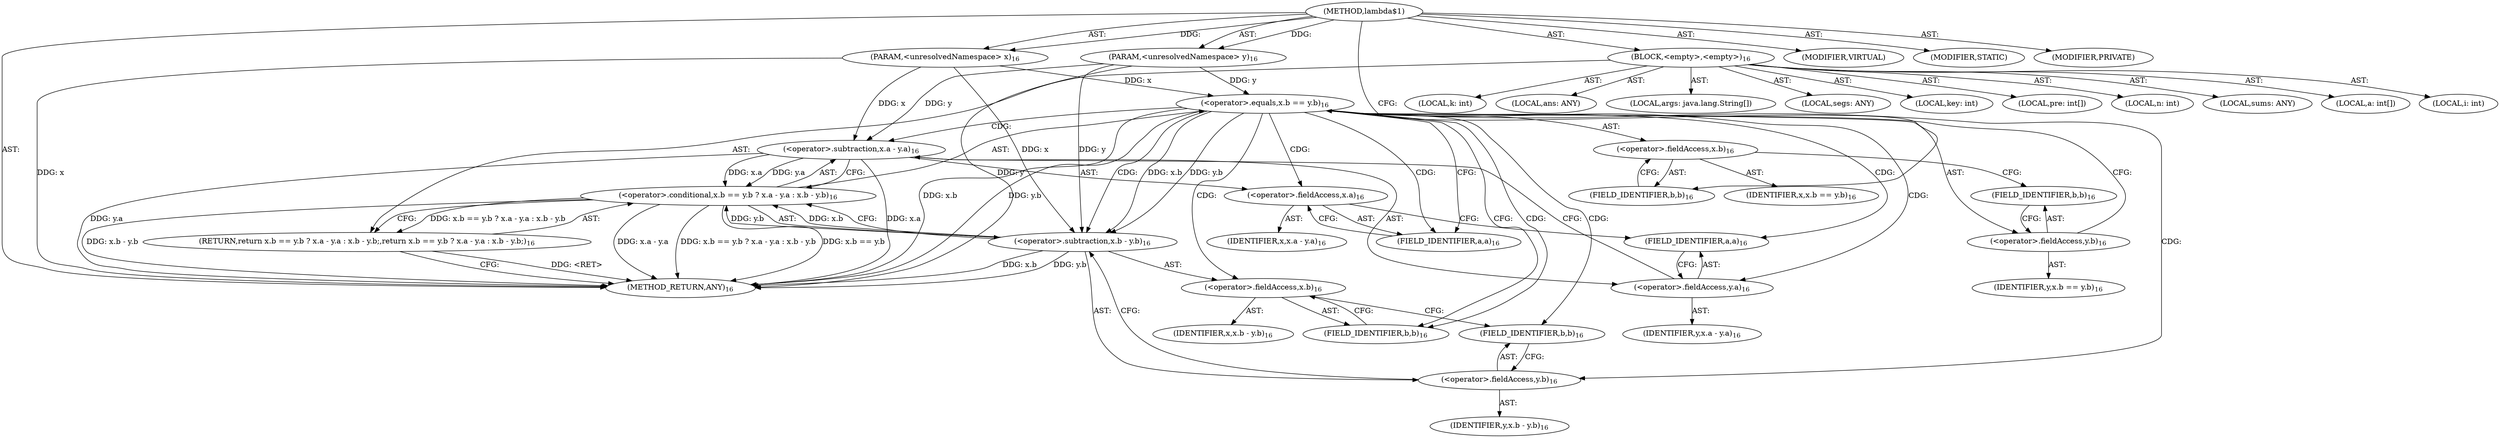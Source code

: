 digraph "lambda$1" {  
"306" [label = <(METHOD,lambda$1)> ]
"307" [label = <(PARAM,&lt;unresolvedNamespace&gt; x)<SUB>16</SUB>> ]
"308" [label = <(PARAM,&lt;unresolvedNamespace&gt; y)<SUB>16</SUB>> ]
"309" [label = <(BLOCK,&lt;empty&gt;,&lt;empty&gt;)<SUB>16</SUB>> ]
"310" [label = <(LOCAL,segs: ANY)> ]
"311" [label = <(LOCAL,key: int)> ]
"312" [label = <(LOCAL,pre: int[])> ]
"313" [label = <(LOCAL,n: int)> ]
"314" [label = <(LOCAL,sums: ANY)> ]
"315" [label = <(LOCAL,a: int[])> ]
"316" [label = <(LOCAL,i: int)> ]
"317" [label = <(LOCAL,k: int)> ]
"318" [label = <(LOCAL,ans: ANY)> ]
"319" [label = <(LOCAL,args: java.lang.String[])> ]
"320" [label = <(RETURN,return x.b == y.b ? x.a - y.a : x.b - y.b;,return x.b == y.b ? x.a - y.a : x.b - y.b;)<SUB>16</SUB>> ]
"321" [label = <(&lt;operator&gt;.conditional,x.b == y.b ? x.a - y.a : x.b - y.b)<SUB>16</SUB>> ]
"322" [label = <(&lt;operator&gt;.equals,x.b == y.b)<SUB>16</SUB>> ]
"323" [label = <(&lt;operator&gt;.fieldAccess,x.b)<SUB>16</SUB>> ]
"324" [label = <(IDENTIFIER,x,x.b == y.b)<SUB>16</SUB>> ]
"325" [label = <(FIELD_IDENTIFIER,b,b)<SUB>16</SUB>> ]
"326" [label = <(&lt;operator&gt;.fieldAccess,y.b)<SUB>16</SUB>> ]
"327" [label = <(IDENTIFIER,y,x.b == y.b)<SUB>16</SUB>> ]
"328" [label = <(FIELD_IDENTIFIER,b,b)<SUB>16</SUB>> ]
"329" [label = <(&lt;operator&gt;.subtraction,x.a - y.a)<SUB>16</SUB>> ]
"330" [label = <(&lt;operator&gt;.fieldAccess,x.a)<SUB>16</SUB>> ]
"331" [label = <(IDENTIFIER,x,x.a - y.a)<SUB>16</SUB>> ]
"332" [label = <(FIELD_IDENTIFIER,a,a)<SUB>16</SUB>> ]
"333" [label = <(&lt;operator&gt;.fieldAccess,y.a)<SUB>16</SUB>> ]
"334" [label = <(IDENTIFIER,y,x.a - y.a)<SUB>16</SUB>> ]
"335" [label = <(FIELD_IDENTIFIER,a,a)<SUB>16</SUB>> ]
"336" [label = <(&lt;operator&gt;.subtraction,x.b - y.b)<SUB>16</SUB>> ]
"337" [label = <(&lt;operator&gt;.fieldAccess,x.b)<SUB>16</SUB>> ]
"338" [label = <(IDENTIFIER,x,x.b - y.b)<SUB>16</SUB>> ]
"339" [label = <(FIELD_IDENTIFIER,b,b)<SUB>16</SUB>> ]
"340" [label = <(&lt;operator&gt;.fieldAccess,y.b)<SUB>16</SUB>> ]
"341" [label = <(IDENTIFIER,y,x.b - y.b)<SUB>16</SUB>> ]
"342" [label = <(FIELD_IDENTIFIER,b,b)<SUB>16</SUB>> ]
"343" [label = <(METHOD_RETURN,ANY)<SUB>16</SUB>> ]
"344" [label = <(MODIFIER,VIRTUAL)> ]
"345" [label = <(MODIFIER,STATIC)> ]
"346" [label = <(MODIFIER,PRIVATE)> ]
  "306" -> "307"  [ label = "AST: "] 
  "306" -> "308"  [ label = "AST: "] 
  "306" -> "309"  [ label = "AST: "] 
  "306" -> "343"  [ label = "AST: "] 
  "306" -> "344"  [ label = "AST: "] 
  "306" -> "345"  [ label = "AST: "] 
  "306" -> "346"  [ label = "AST: "] 
  "309" -> "310"  [ label = "AST: "] 
  "309" -> "311"  [ label = "AST: "] 
  "309" -> "312"  [ label = "AST: "] 
  "309" -> "313"  [ label = "AST: "] 
  "309" -> "314"  [ label = "AST: "] 
  "309" -> "315"  [ label = "AST: "] 
  "309" -> "316"  [ label = "AST: "] 
  "309" -> "317"  [ label = "AST: "] 
  "309" -> "318"  [ label = "AST: "] 
  "309" -> "319"  [ label = "AST: "] 
  "309" -> "320"  [ label = "AST: "] 
  "320" -> "321"  [ label = "AST: "] 
  "321" -> "322"  [ label = "AST: "] 
  "321" -> "329"  [ label = "AST: "] 
  "321" -> "336"  [ label = "AST: "] 
  "322" -> "323"  [ label = "AST: "] 
  "322" -> "326"  [ label = "AST: "] 
  "323" -> "324"  [ label = "AST: "] 
  "323" -> "325"  [ label = "AST: "] 
  "326" -> "327"  [ label = "AST: "] 
  "326" -> "328"  [ label = "AST: "] 
  "329" -> "330"  [ label = "AST: "] 
  "329" -> "333"  [ label = "AST: "] 
  "330" -> "331"  [ label = "AST: "] 
  "330" -> "332"  [ label = "AST: "] 
  "333" -> "334"  [ label = "AST: "] 
  "333" -> "335"  [ label = "AST: "] 
  "336" -> "337"  [ label = "AST: "] 
  "336" -> "340"  [ label = "AST: "] 
  "337" -> "338"  [ label = "AST: "] 
  "337" -> "339"  [ label = "AST: "] 
  "340" -> "341"  [ label = "AST: "] 
  "340" -> "342"  [ label = "AST: "] 
  "320" -> "343"  [ label = "CFG: "] 
  "321" -> "320"  [ label = "CFG: "] 
  "322" -> "332"  [ label = "CFG: "] 
  "322" -> "339"  [ label = "CFG: "] 
  "329" -> "321"  [ label = "CFG: "] 
  "336" -> "321"  [ label = "CFG: "] 
  "323" -> "328"  [ label = "CFG: "] 
  "326" -> "322"  [ label = "CFG: "] 
  "330" -> "335"  [ label = "CFG: "] 
  "333" -> "329"  [ label = "CFG: "] 
  "337" -> "342"  [ label = "CFG: "] 
  "340" -> "336"  [ label = "CFG: "] 
  "325" -> "323"  [ label = "CFG: "] 
  "328" -> "326"  [ label = "CFG: "] 
  "332" -> "330"  [ label = "CFG: "] 
  "335" -> "333"  [ label = "CFG: "] 
  "339" -> "337"  [ label = "CFG: "] 
  "342" -> "340"  [ label = "CFG: "] 
  "306" -> "325"  [ label = "CFG: "] 
  "320" -> "343"  [ label = "DDG: &lt;RET&gt;"] 
  "307" -> "343"  [ label = "DDG: x"] 
  "308" -> "343"  [ label = "DDG: y"] 
  "322" -> "343"  [ label = "DDG: x.b"] 
  "322" -> "343"  [ label = "DDG: y.b"] 
  "321" -> "343"  [ label = "DDG: x.b == y.b"] 
  "336" -> "343"  [ label = "DDG: x.b"] 
  "336" -> "343"  [ label = "DDG: y.b"] 
  "321" -> "343"  [ label = "DDG: x.b - y.b"] 
  "329" -> "343"  [ label = "DDG: x.a"] 
  "329" -> "343"  [ label = "DDG: y.a"] 
  "321" -> "343"  [ label = "DDG: x.a - y.a"] 
  "321" -> "343"  [ label = "DDG: x.b == y.b ? x.a - y.a : x.b - y.b"] 
  "306" -> "307"  [ label = "DDG: "] 
  "306" -> "308"  [ label = "DDG: "] 
  "321" -> "320"  [ label = "DDG: x.b == y.b ? x.a - y.a : x.b - y.b"] 
  "329" -> "321"  [ label = "DDG: x.a"] 
  "329" -> "321"  [ label = "DDG: y.a"] 
  "336" -> "321"  [ label = "DDG: x.b"] 
  "336" -> "321"  [ label = "DDG: y.b"] 
  "307" -> "322"  [ label = "DDG: x"] 
  "308" -> "322"  [ label = "DDG: y"] 
  "307" -> "329"  [ label = "DDG: x"] 
  "308" -> "329"  [ label = "DDG: y"] 
  "307" -> "336"  [ label = "DDG: x"] 
  "322" -> "336"  [ label = "DDG: x.b"] 
  "308" -> "336"  [ label = "DDG: y"] 
  "322" -> "336"  [ label = "DDG: y.b"] 
  "322" -> "339"  [ label = "CDG: "] 
  "322" -> "332"  [ label = "CDG: "] 
  "322" -> "340"  [ label = "CDG: "] 
  "322" -> "333"  [ label = "CDG: "] 
  "322" -> "329"  [ label = "CDG: "] 
  "322" -> "335"  [ label = "CDG: "] 
  "322" -> "337"  [ label = "CDG: "] 
  "322" -> "342"  [ label = "CDG: "] 
  "322" -> "336"  [ label = "CDG: "] 
  "322" -> "330"  [ label = "CDG: "] 
}
